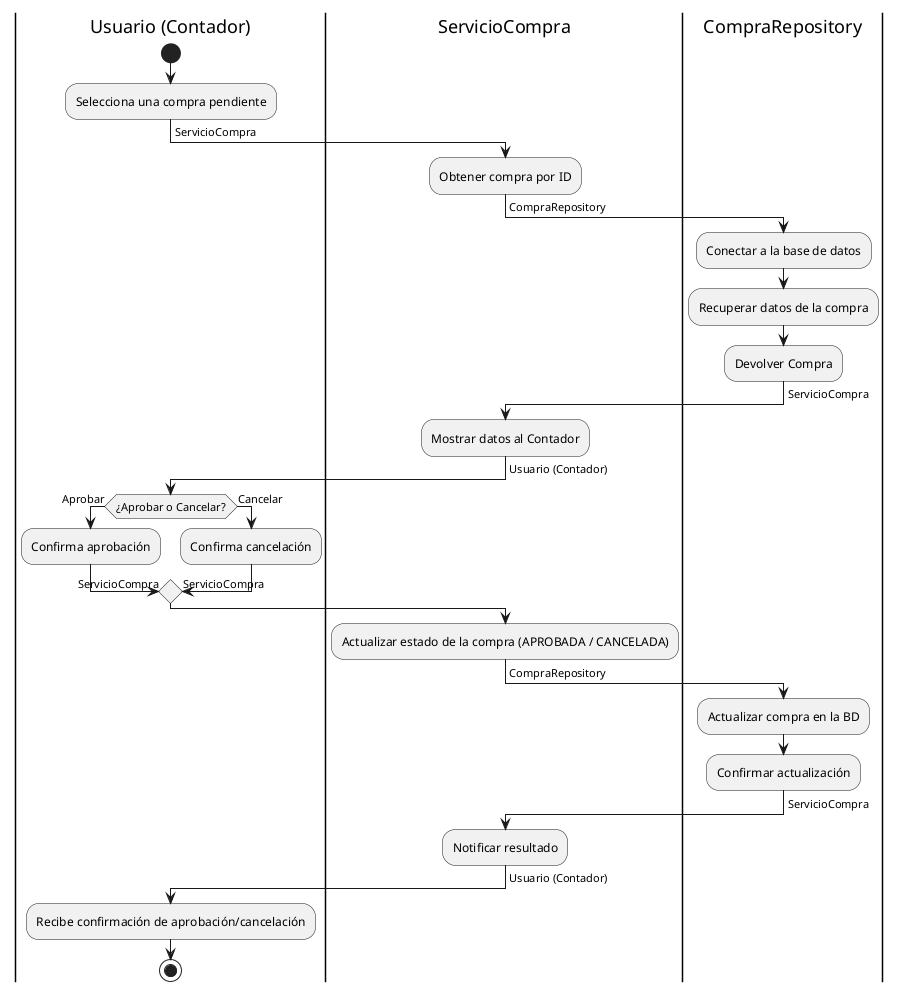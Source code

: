 @startuml AprobarCompra

|Usuario (Contador)|
start
:Selecciona una compra pendiente;
-> ServicioCompra;

|ServicioCompra|
:Obtener compra por ID;
-> CompraRepository;

|CompraRepository|
:Conectar a la base de datos;
:Recuperar datos de la compra;
:Devolver Compra;
-> ServicioCompra;

|ServicioCompra|
:Mostrar datos al Contador;
-> Usuario (Contador);

|Usuario (Contador)|
if (¿Aprobar o Cancelar?) then (Aprobar)
  :Confirma aprobación;
  -> ServicioCompra;
else (Cancelar)
  :Confirma cancelación;
  -> ServicioCompra;
endif

|ServicioCompra|
:Actualizar estado de la compra (APROBADA / CANCELADA);
-> CompraRepository;

|CompraRepository|
:Actualizar compra en la BD;
:Confirmar actualización;
-> ServicioCompra;

|ServicioCompra|
:Notificar resultado;
-> Usuario (Contador);

|Usuario (Contador)|
:Recibe confirmación de aprobación/cancelación;
stop

@enduml
